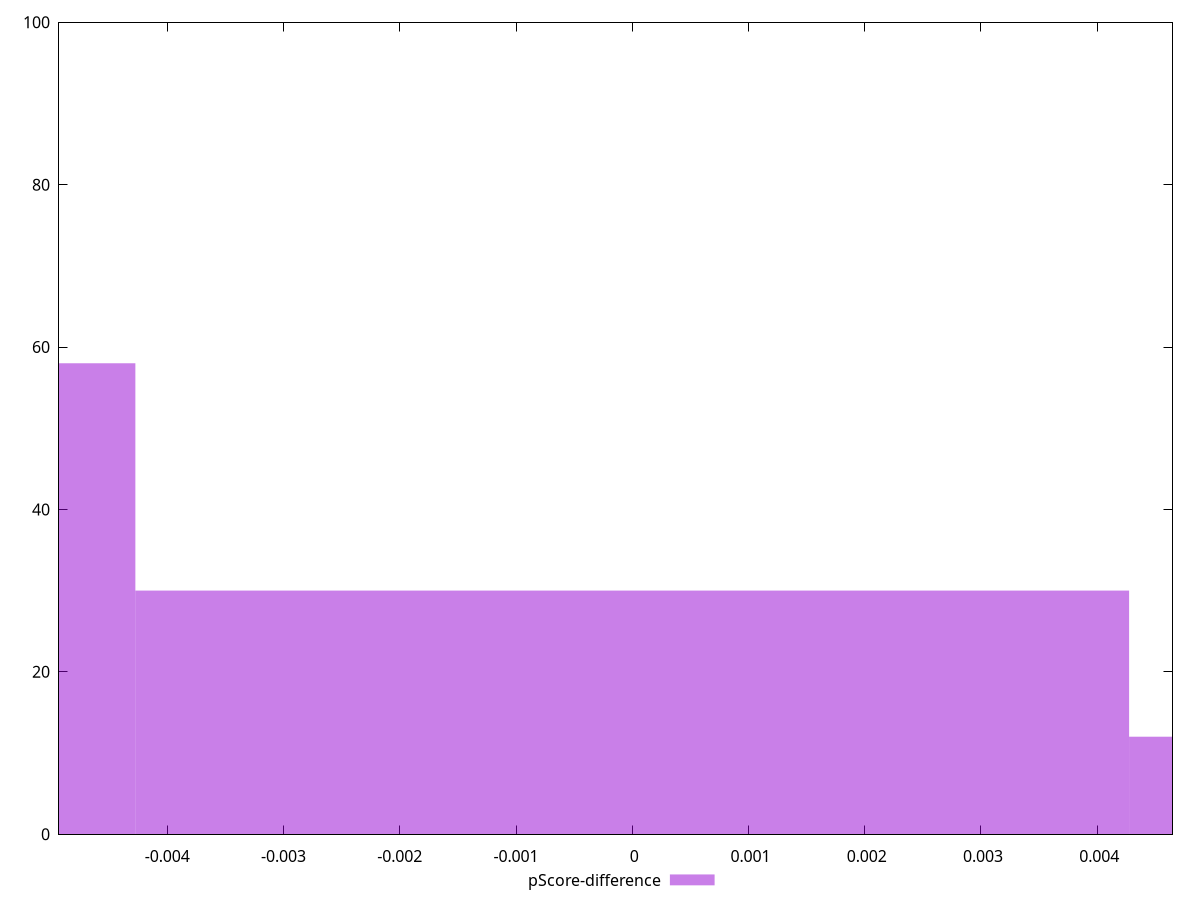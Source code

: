 reset

$pScoreDifference <<EOF
0 30
-0.008549716472026065 58
0.008549716472026065 12
EOF

set key outside below
set boxwidth 0.008549716472026065
set xrange [-0.004931822957321863:0.004648231415178894]
set yrange [0:100]
set trange [0:100]
set style fill transparent solid 0.5 noborder
set terminal svg size 640, 490 enhanced background rgb 'white'
set output "report_00018_2021-02-10T15-25-16.877Z/max-potential-fid/samples/pages+cached+noadtech+nomedia/pScore-difference/histogram.svg"

plot $pScoreDifference title "pScore-difference" with boxes

reset

